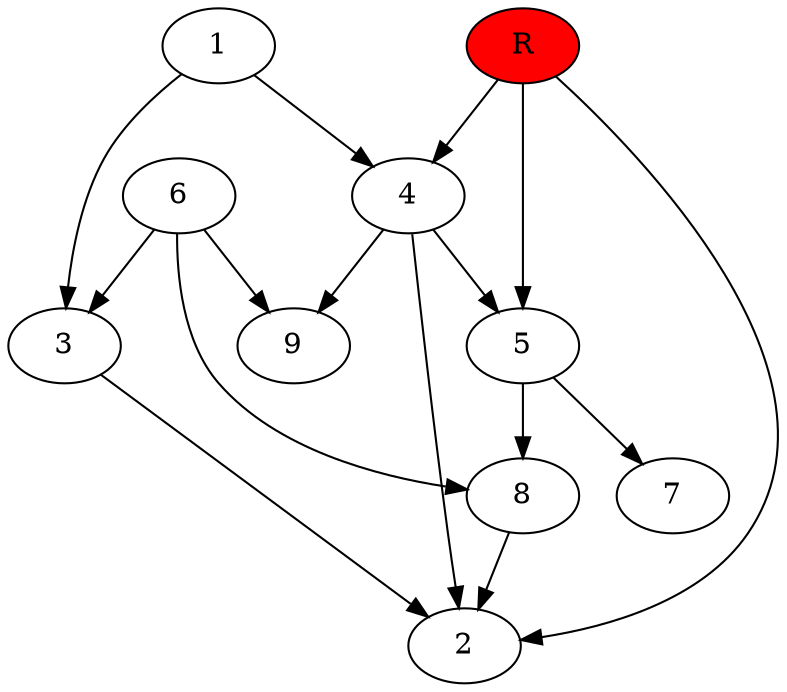 digraph prb27200 {
	1
	2
	3
	4
	5
	6
	7
	8
	R [fillcolor="#ff0000" style=filled]
	1 -> 3
	1 -> 4
	3 -> 2
	4 -> 2
	4 -> 5
	4 -> 9
	5 -> 7
	5 -> 8
	6 -> 3
	6 -> 8
	6 -> 9
	8 -> 2
	R -> 2
	R -> 4
	R -> 5
}
